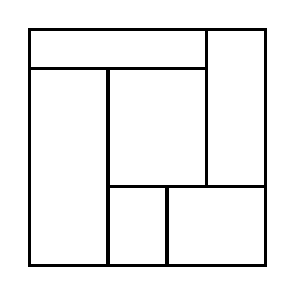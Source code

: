 \begin{tikzpicture}[very thick, scale=.5]
    \draw (0,5) rectangle (9/2,6);
    \draw (0,0) rectangle (2,5);
    \draw (2,2) rectangle (9/2,5);
    \draw (9/2,2) rectangle (6,6);
    \draw (2,0) rectangle (7/2,2);
    \draw (7/2,0) rectangle (6,2);
\end{tikzpicture}
